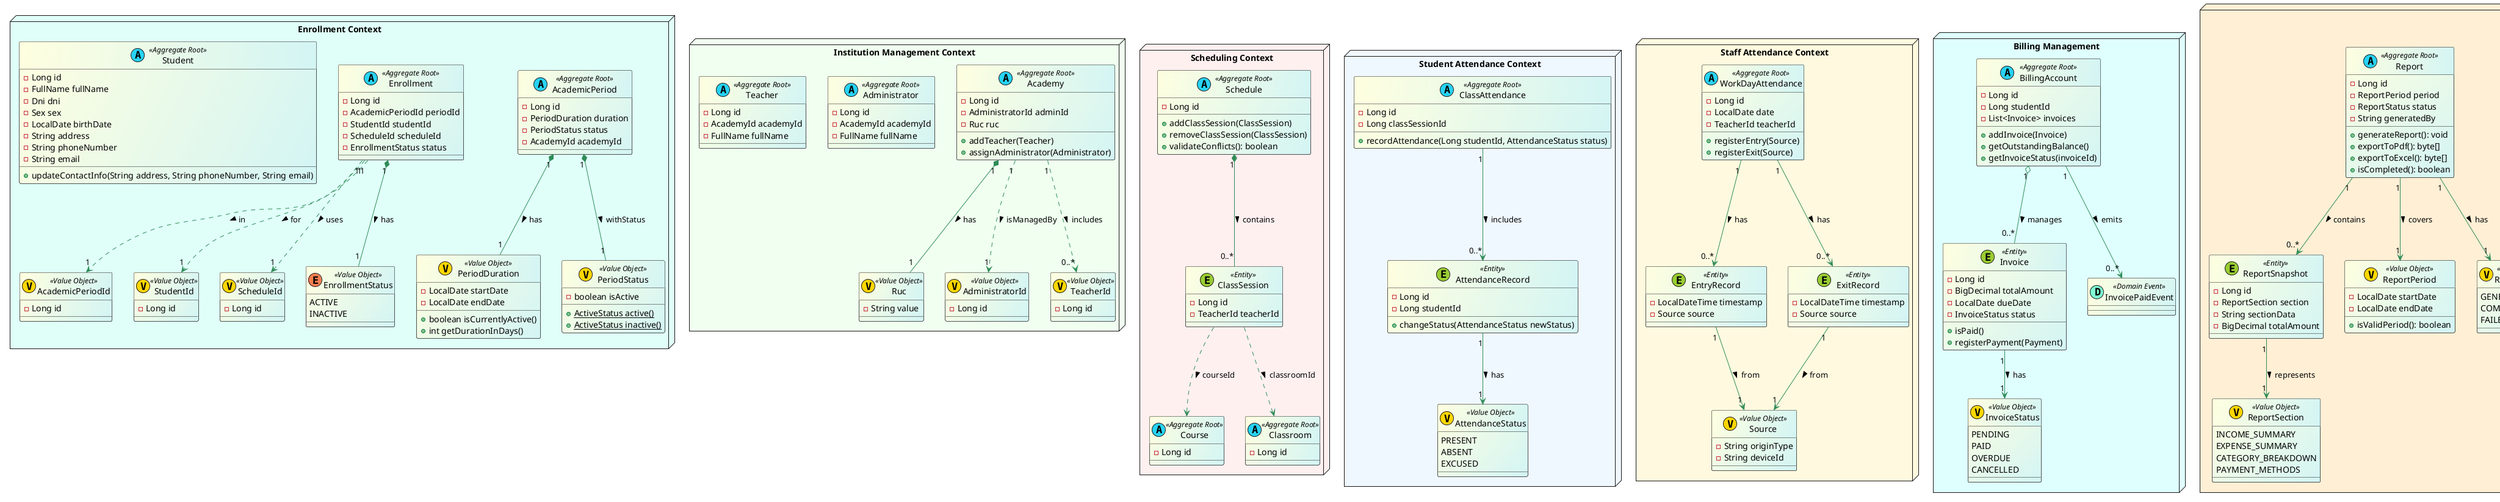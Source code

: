 @startuml Demy: Diagrams of Domain Models

skinparam class {
    BackgroundColor LightYellow/D3F5F5
    ArrowColor SeaGreen
    ' BackgroundColor<<Aggregate Root>> #27D3F5
    ' BackgroundColor<<Entity>> #9ACD32
    ' BackgroundColor<<Value Object>> #FFD700
    ' BorderColor Black
    ' FontSize 12
}

package "Enrollment Context" <<Node>> #E0FFF9 {
    class AcademicPeriod <<(A, #27D3F5) Aggregate Root>> {
        - Long id
        - PeriodDuration duration
        - PeriodStatus status
        - AcademyId academyId
    }

    class Enrollment <<(A, #27D3F5) Aggregate Root>> {
        - Long id
        - AcademicPeriodId periodId
        - StudentId studentId
        - ScheduleId scheduleId
        - EnrollmentStatus status
    }

    class Student <<(A, #27D3F5) Aggregate Root>> {
        - Long id
        - FullName fullName
        - Dni dni
        - Sex sex
        - LocalDate birthDate
        - String address
        - String phoneNumber
        - String email
        + updateContactInfo(String address, String phoneNumber, String email)
    }

    class AcademicPeriodId <<(V, #FFD700) Value Object>> {
        - Long id
    }

    class StudentId <<(V, #FFD700) Value Object>> {
        - Long id
    }

    class ScheduleId <<(V, #FFD700) Value Object>> {
        - Long id
    }

    class PeriodDuration <<(V, #FFD700) Value Object>> {
        - LocalDate startDate
        - LocalDate endDate
        + boolean isCurrentlyActive()
        + int getDurationInDays()
    }

    class PeriodStatus <<(V, #FFD700) Value Object>> {
        - boolean isActive
        + {static} ActiveStatus active()
        + {static} ActiveStatus inactive()
    }

    enum EnrollmentStatus <<(E, #FF7F50) Value Object>> {
        ACTIVE
        INACTIVE
    }

    ' Relationships
    AcademicPeriod "1" *-- "1" PeriodDuration : has >
    AcademicPeriod "1" *-- "1" PeriodStatus : withStatus >
    Enrollment "1" ..> "1" AcademicPeriodId : in >
    Enrollment "1" ..> "1" StudentId : for >
    Enrollment "1" ..> "1" ScheduleId : uses >
    Enrollment "1" *-- "1" EnrollmentStatus : has >
}

package "Institution Management Context" <<Node>> #F0FFF0 {
    class Academy <<(A, #27D3F5) Aggregate Root>> {
        - Long id
        - AdministratorId adminId
        - Ruc ruc
        + addTeacher(Teacher)
        + assignAdministrator(Administrator)
    }

    class Administrator <<(A, #27D3F5) Aggregate Root>> {
        - Long id
        - AcademyId academyId
        - FullName fullName
    }

    class Teacher <<(A, #27D3F5) Aggregate Root>> {
        - Long id
        - AcademyId academyId
        - FullName fullName
    }

    class Ruc <<(V, #FFD700) Value Object>> {
        - String value
    }

    class AdministratorId <<(V, #FFD700) Value Object>> {
        - Long id
    }

    class TeacherId <<(V, #FFD700) Value Object>> {
        - Long id
    }

    ' Relationships
    Academy "1" *-- "1" Ruc : has >
    Academy "1" ..> "1" AdministratorId : isManagedBy >
    Academy "1" ..> "0..*" TeacherId : includes >
}

package "Scheduling Context" <<Node>> #FFF0F0 {
    class Schedule <<(A, #27D3F5) Aggregate Root>> {
        - Long id
        + addClassSession(ClassSession)
        + removeClassSession(ClassSession)
        + validateConflicts(): boolean
    }

    class ClassSession <<(E, #9ACD32) Entity>> {
        - Long id
        - TeacherId teacherId
    }

    class Course <<(A, #27D3F5) Aggregate Root>> {
        - Long id
    }

    class Classroom <<(A, #27D3F5) Aggregate Root>> {
        - Long id
    }

    ' Relationships
    Schedule "1" *-- "0..*" ClassSession : contains >

    ' Weak (ID-based) references
    ClassSession ..> Course : courseId >
    ClassSession ..> Classroom : classroomId >
}

package "Student Attendance Context" <<Node>> #F0F8FF {
    class ClassAttendance <<(A, #27D3F5) Aggregate Root>> {
        - Long id
        - Long classSessionId
        + recordAttendance(Long studentId, AttendanceStatus status)
    }

    class AttendanceRecord <<(E, #9ACD32) Entity>> {
        - Long id
        - Long studentId
        + changeStatus(AttendanceStatus newStatus)
    }

    enum AttendanceStatus <<(V, #FFD700) Value Object>> {
        PRESENT
        ABSENT
        EXCUSED
    }
    ' Relationships
    ClassAttendance "1" --> "0..*" AttendanceRecord : includes >
    AttendanceRecord "1" --> "1" AttendanceStatus : has >
}

package "Staff Attendance Context" <<Node>> #FFFADF {
    class WorkDayAttendance <<(A, #27D3F5) Aggregate Root>> {
        - Long id
        - LocalDate date
        - TeacherId teacherId
        + registerEntry(Source)
        + registerExit(Source)
    }

    class EntryRecord <<(E, #9ACD32) Entity>> {
        - LocalDateTime timestamp
        - Source source
    }

    class ExitRecord <<(E, #9ACD32) Entity>> {
        - LocalDateTime timestamp
        - Source source
    }

    class Source <<(V, #FFD700) Value Object>> {
        - String originType
        - String deviceId
    }

    ' Relationships
    WorkDayAttendance "1" --> "0..*" EntryRecord : has >
    WorkDayAttendance "1" --> "0..*" ExitRecord : has >
    EntryRecord "1" --> "1" Source : from >
    ExitRecord "1" --> "1" Source : from >
}

package "Billing Management" <<Node>> #DFFFFF {
    class BillingAccount <<(A, #27D3F5) Aggregate Root>> {
        - Long id
        - Long studentId
        - List<Invoice> invoices
        + addInvoice(Invoice)
        + getOutstandingBalance()
        + getInvoiceStatus(invoiceId)
    }

    class Invoice <<(E, #9ACD32) Entity>> {
        - Long id
        - BigDecimal totalAmount
        - LocalDate dueDate
        - InvoiceStatus status
        + isPaid()
        + registerPayment(Payment)
    }

    class InvoicePaidEvent <<(D, #7FFFD4) Domain Event>> {

    }

    enum InvoiceStatus <<(V, #FFD700) Value Object>> {
        PENDING
        PAID
        OVERDUE
        CANCELLED
    }

    ' Relationships
    BillingAccount "1" --> "0..*" InvoicePaidEvent : emits >
    BillingAccount "1" o-- "0..*" Invoice : manages >
    Invoice "1" --> "1" InvoiceStatus : has >
}

package "Accounting Management" <<Node>> #FFEFD5 {
    class Transaction <<(A, #27D3F5) Aggregate Root>> {
        - Long id
        - TransactionType type
        - TransactionCategory category
        - TransactionMethod method
        - TransactionReference reference
        - String concept
        - BigDecimal amount
        - LocalDateTime date
        + isManualEntry(): boolean
        + isFromExternalSystem(): boolean
        + validateReferenceId(): boolean
    }

    class TransactionReference <<(V, #FFD700) Value Object>> {
        - ReferenceType type
        - String referenceId
    }

    enum ReferenceType <<(V, #FFD700) Value Object>> {
        MANUAL
        AUTOMATIC
    }

    enum TransactionMethod <<(V, #FFD700) Value Object>> {
        CREDIT_CARD
        BANK_TRANSFER
        CASH
    }

    enum TransactionType <<(V, #FFD700) Value Object>> {
        INCOME
        EXPENSE
    }

    enum TransactionCategory <<(V, #FFD700) Value Object>> {
        STUDENTS
        MATERIALS
        SALARY
        UTILITIES
        OTHER
    }

    class Report <<(A, #27D3F5) Aggregate Root>> {
        - Long id
        - ReportPeriod period
        - ReportStatus status
        - String generatedBy
        + generateReport(): void
        + exportToPdf(): byte[]
        + exportToExcel(): byte[]
        + isCompleted(): boolean
    }

    class ReportSnapshot <<(E, #9ACD32) Entity>> {
        - Long id
        - ReportSection section
        - String sectionData
        - BigDecimal totalAmount
    }

    class ReportPeriod <<(V, #FFD700) Value Object>> {
        - LocalDate startDate
        - LocalDate endDate
        + isValidPeriod(): boolean
    }

    enum ReportSection <<(V, #FFD700) Value Object>> {
        INCOME_SUMMARY
        EXPENSE_SUMMARY
        CATEGORY_BREAKDOWN
        PAYMENT_METHODS
    }

    enum ReportStatus <<(V, #FFD700) Value Object>> {
        GENERATING
        COMPLETED
        FAILED
    }

    ' Relationships
    Transaction "1" --> "1" TransactionType : has >
    Transaction "1" --> "1" TransactionCategory : categorizedAs >
    Transaction "1" --> "1" TransactionMethod : uses >
    Transaction "1" --> "1" TransactionReference : references >
    TransactionReference "1" --> "1" ReferenceType : ofType >

    Report "1" --> "0..*" ReportSnapshot : contains >
    Report "1" --> "1" ReportPeriod : covers >
    Report "1" --> "1" ReportStatus : has >
    ReportSnapshot "1" --> "1" ReportSection : represents >
}

package "Shared Kernel" <<Node>> #FFF5F5 {
    class TeacherId <<(V, #FFD700) Value Object>> {
        - Long id
    }

    class FullName <<(V, #FFD700) Value Object>> {
        - String firstName
        - String lastName
        + String getFullName()
    }
}

' Define relationships between contexts
'Student "1" --> "1" FullName : has >
'ClassSession "1" --> "1" TeacherId : taughtBy >
'WorkDayAttendance "1" --> "1" TeacherId : for >

@enduml